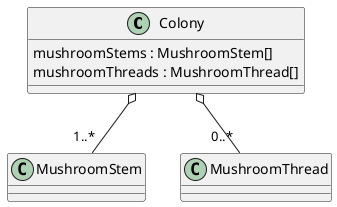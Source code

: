 @startuml colony

'Entity <|-- Colony
Colony o-- "1..*" MushroomStem
Colony o-- "0..*" MushroomThread
class Colony{
    mushroomStems : MushroomStem[]
    mushroomThreads : MushroomThread[]
}
@enduml